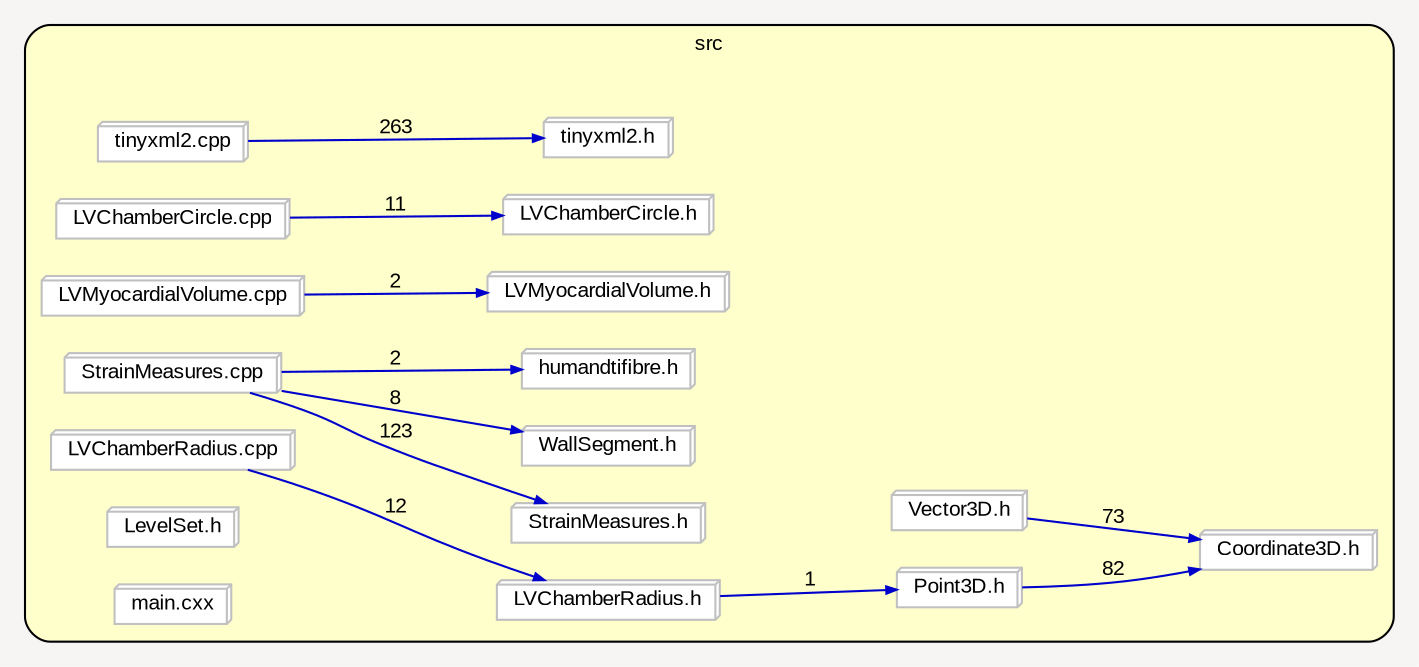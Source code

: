 digraph "" {
  graph [packmode="clust", ranksep="1.0", bgcolor="#F7F5F3", pack="true", fontname="Arial", fontsize="10", style="rounded,filled", compound="true", rankdir="LR", label="", fillcolor="#FFFFCC"];
  node [shape="rectangle", node_initialized="no", style="filled", fontname="Arial", fontsize="10", fixedsize="false", compound="true", color="grey", height="0.0", width="0.0", label="", fillcolor="white"];
  edge [arrowhead="normal", fontcolor="black", arrowsize="0.5", ltail="", dir="forward", fontname="Arial", fontsize="10", lhead="", color="black", compound="true", label="", arrowtail="none"];
  subgraph "cluster_1" {
    graph [label="src", fillcolor="#FFFFCC"];
    __N2 [shape="none", style="invis,none", fixedsize="true", height="0.01", width="0.347222", label=""];
    __N3 [shape="box3d", style="filled", label="tinyxml2.cpp"];
    __N4 [shape="box3d", style="filled", label="tinyxml2.h"];
    __N5 [shape="box3d", style="filled", label="Vector3D.h"];
    __N6 [shape="box3d", style="filled", label="Coordinate3D.h"];
    __N7 [shape="box3d", style="filled", label="LVChamberRadius.h"];
    __N8 [shape="box3d", style="filled", label="Point3D.h"];
    __N9 [shape="box3d", style="filled", label="LVChamberCircle.cpp"];
    __N10 [shape="box3d", style="filled", label="LVChamberCircle.h"];
    __N11 [shape="box3d", style="filled", label="LVMyocardialVolume.cpp"];
    __N12 [shape="box3d", style="filled", label="LVMyocardialVolume.h"];
    __N13 [shape="box3d", style="filled", label="StrainMeasures.cpp"];
    __N14 [shape="box3d", style="filled", label="StrainMeasures.h"];
    __N15 [shape="box3d", style="filled", label="WallSegment.h"];
    __N16 [shape="box3d", style="filled", label="humandtifibre.h"];
    __N17 [shape="box3d", style="filled", label="LVChamberRadius.cpp"];
    __N18 [shape="box3d", style="filled", label="LevelSet.h"];
    __N19 [shape="box3d", style="filled", label="main.cxx"];
    __N3 -> __N4 [dir="forward", color="blue3", label="263"];
    __N5 -> __N6 [dir="forward", color="blue3", label="73"];
    __N7 -> __N8 [dir="forward", color="blue3", label="1"];
    __N9 -> __N10 [dir="forward", color="blue3", label="11"];
    __N11 -> __N12 [dir="forward", color="blue3", label="2"];
    __N13 -> __N14 [dir="forward", color="blue3", label="123"];
    __N13 -> __N15 [dir="forward", color="blue3", label="8"];
    __N13 -> __N16 [dir="forward", color="blue3", label="2"];
    __N17 -> __N7 [dir="forward", color="blue3", label="12"];
    __N8 -> __N6 [dir="forward", color="blue3", label="82"];
  }
}
